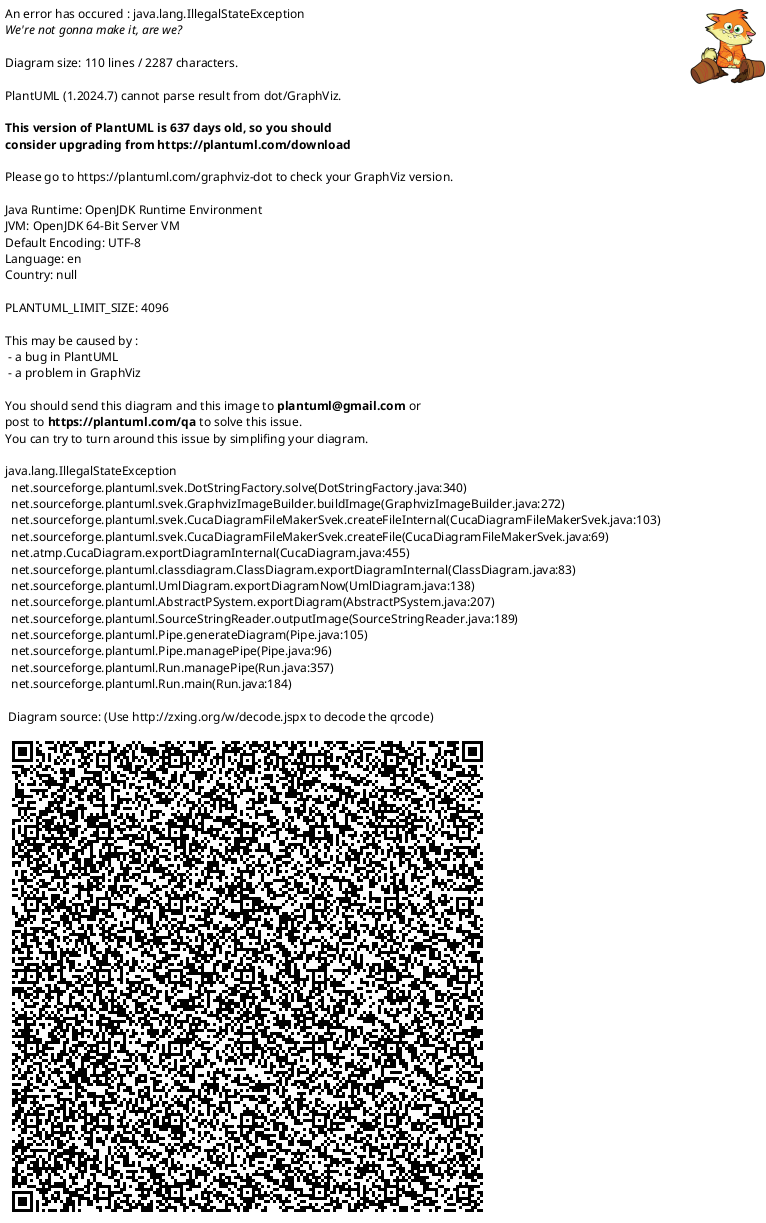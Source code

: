 @startuml
skinparam classAttributeIconSize 0
hide empty attributes
skinparam classBackgroundColor beige
skinparam ArrowColor #222222

' Agregados e entidades
package "Clientes" {
    entity "Client" as Client <<root>> {
    }
    entity "Operator" as Operator {
    }
    entity "CustomManager" as CustomManager {
    }
}

package "Administração" {
    entity "Admin" as Admin <<root>> {
    }
}

package "Candidato" {
    entity "Candidate" as Candidate <<root>> {
    }
    ' Objetos de valor
    class "Name" <<value>> {
    }
    class "Email" <<value>> {
    }
    class "Phone" <<value>> {
    }
    Candidate --> Name
    Candidate --> Email
    Candidate --> Phone
}

package "Application" {
    entity "Application" as Application <<root>> {
    }
    ' Objetos de valor
    class "Name" <<value>> {
    }
    class "Email" <<value>> {
    }
    class "Phone" <<value>> {
    }
    class "State" <<value>> {
    }
    class "Screening" <<value>> {
    }
    class "Interview" <<value>> {
    }
    class "Analysis" <<value>> {
    }
    Application --> Name
    Application --> Email
    Application --> Phone
    Application --> State
    Application --> Screening
    Application --> Interview
    Application --> Analysis
}

package "Job" {
    entity "Job" as Job <<root>> {
    }
    ' Objetos de valor
    class "JobReference" <<value>> {
    }
    class "ContractType" <<value>> {
    }
    class "Company" <<value>> {
    }
    class "Description" <<value>> {
    }
    class "Address" <<value>> {
    }
    class "Mode" <<value>> {
    }
    Job --> JobReference
    Job --> ContractType
    Job --> Company
    Job --> Description
    Job --> Address
    Job --> Mode
}

' Relações reorganizadas para clareza sem remover conexões
Client -[hidden]right-> Admin
Client -[hidden]left-> Operator
Client -[hidden]right-> CustomManager
Operator -[hidden]down-> Admin
CustomManager -[hidden]down-> Admin
Operator -[hidden]left-> Candidate
Operator -[hidden]down-> Application
Candidate -[hidden]down-> Application
Application -[hidden]left-> Job
CustomManager -[hidden]up-> Job

Client --> Admin : ""
Client --> Operator : ""
Client --> CustomManager : ""
Operator --> Admin : ""
CustomManager --> Admin : ""
Operator --> Candidate :""
Operator --> Application :""
Candidate --> Application : ""
Application --> Job : ""
CustomManager --> Job : ""

' Eventos
class "NotifyClient" <<Event>> {
}
Application --> NotifyClient : ""

@enduml

